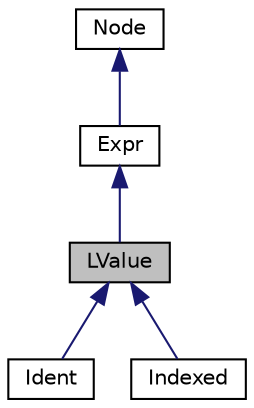 digraph "LValue"
{
 // LATEX_PDF_SIZE
  edge [fontname="Helvetica",fontsize="10",labelfontname="Helvetica",labelfontsize="10"];
  node [fontname="Helvetica",fontsize="10",shape=record];
  Node1 [label="LValue",height=0.2,width=0.4,color="black", fillcolor="grey75", style="filled", fontcolor="black",tooltip="left value node(interface)"];
  Node2 -> Node1 [dir="back",color="midnightblue",fontsize="10",style="solid",fontname="Helvetica"];
  Node2 [label="Expr",height=0.2,width=0.4,color="black", fillcolor="white", style="filled",URL="$classExpr.html",tooltip="expression node(interface)"];
  Node3 -> Node2 [dir="back",color="midnightblue",fontsize="10",style="solid",fontname="Helvetica"];
  Node3 [label="Node",height=0.2,width=0.4,color="black", fillcolor="white", style="filled",URL="$classNode.html",tooltip="basic node defination"];
  Node1 -> Node4 [dir="back",color="midnightblue",fontsize="10",style="solid",fontname="Helvetica"];
  Node4 [label="Ident",height=0.2,width=0.4,color="black", fillcolor="white", style="filled",URL="$classIdent.html",tooltip="indentifier reference node"];
  Node1 -> Node5 [dir="back",color="midnightblue",fontsize="10",style="solid",fontname="Helvetica"];
  Node5 [label="Indexed",height=0.2,width=0.4,color="black", fillcolor="white", style="filled",URL="$classIndexed.html",tooltip="array element reference node"];
}
